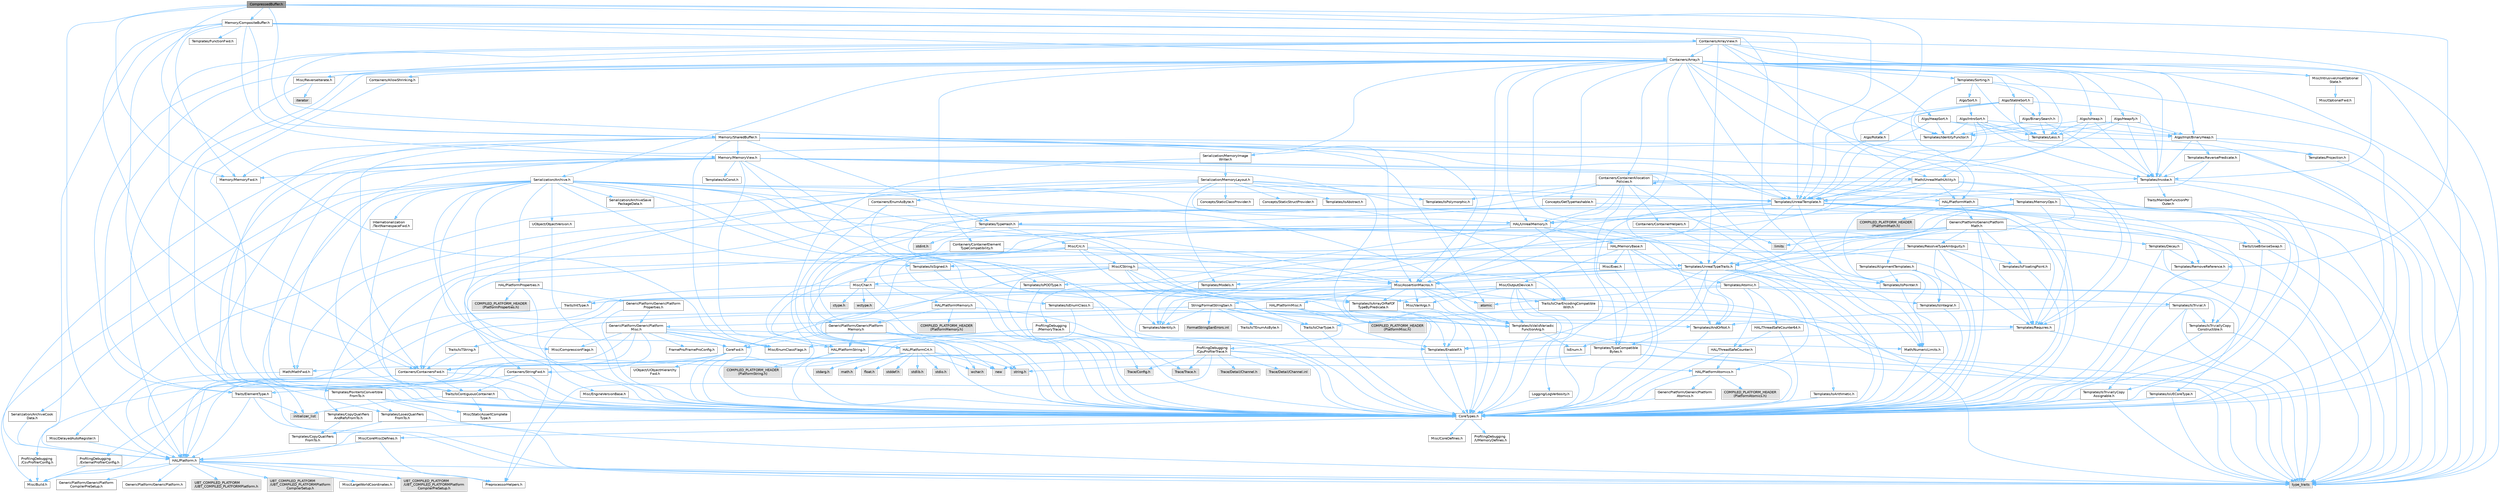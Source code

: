 digraph "CompressedBuffer.h"
{
 // INTERACTIVE_SVG=YES
 // LATEX_PDF_SIZE
  bgcolor="transparent";
  edge [fontname=Helvetica,fontsize=10,labelfontname=Helvetica,labelfontsize=10];
  node [fontname=Helvetica,fontsize=10,shape=box,height=0.2,width=0.4];
  Node1 [id="Node000001",label="CompressedBuffer.h",height=0.2,width=0.4,color="gray40", fillcolor="grey60", style="filled", fontcolor="black",tooltip=" "];
  Node1 -> Node2 [id="edge1_Node000001_Node000002",color="steelblue1",style="solid",tooltip=" "];
  Node2 [id="Node000002",label="HAL/Platform.h",height=0.2,width=0.4,color="grey40", fillcolor="white", style="filled",URL="$d9/dd0/Platform_8h.html",tooltip=" "];
  Node2 -> Node3 [id="edge2_Node000002_Node000003",color="steelblue1",style="solid",tooltip=" "];
  Node3 [id="Node000003",label="Misc/Build.h",height=0.2,width=0.4,color="grey40", fillcolor="white", style="filled",URL="$d3/dbb/Build_8h.html",tooltip=" "];
  Node2 -> Node4 [id="edge3_Node000002_Node000004",color="steelblue1",style="solid",tooltip=" "];
  Node4 [id="Node000004",label="Misc/LargeWorldCoordinates.h",height=0.2,width=0.4,color="grey40", fillcolor="white", style="filled",URL="$d2/dcb/LargeWorldCoordinates_8h.html",tooltip=" "];
  Node2 -> Node5 [id="edge4_Node000002_Node000005",color="steelblue1",style="solid",tooltip=" "];
  Node5 [id="Node000005",label="type_traits",height=0.2,width=0.4,color="grey60", fillcolor="#E0E0E0", style="filled",tooltip=" "];
  Node2 -> Node6 [id="edge5_Node000002_Node000006",color="steelblue1",style="solid",tooltip=" "];
  Node6 [id="Node000006",label="PreprocessorHelpers.h",height=0.2,width=0.4,color="grey40", fillcolor="white", style="filled",URL="$db/ddb/PreprocessorHelpers_8h.html",tooltip=" "];
  Node2 -> Node7 [id="edge6_Node000002_Node000007",color="steelblue1",style="solid",tooltip=" "];
  Node7 [id="Node000007",label="UBT_COMPILED_PLATFORM\l/UBT_COMPILED_PLATFORMPlatform\lCompilerPreSetup.h",height=0.2,width=0.4,color="grey60", fillcolor="#E0E0E0", style="filled",tooltip=" "];
  Node2 -> Node8 [id="edge7_Node000002_Node000008",color="steelblue1",style="solid",tooltip=" "];
  Node8 [id="Node000008",label="GenericPlatform/GenericPlatform\lCompilerPreSetup.h",height=0.2,width=0.4,color="grey40", fillcolor="white", style="filled",URL="$d9/dc8/GenericPlatformCompilerPreSetup_8h.html",tooltip=" "];
  Node2 -> Node9 [id="edge8_Node000002_Node000009",color="steelblue1",style="solid",tooltip=" "];
  Node9 [id="Node000009",label="GenericPlatform/GenericPlatform.h",height=0.2,width=0.4,color="grey40", fillcolor="white", style="filled",URL="$d6/d84/GenericPlatform_8h.html",tooltip=" "];
  Node2 -> Node10 [id="edge9_Node000002_Node000010",color="steelblue1",style="solid",tooltip=" "];
  Node10 [id="Node000010",label="UBT_COMPILED_PLATFORM\l/UBT_COMPILED_PLATFORMPlatform.h",height=0.2,width=0.4,color="grey60", fillcolor="#E0E0E0", style="filled",tooltip=" "];
  Node2 -> Node11 [id="edge10_Node000002_Node000011",color="steelblue1",style="solid",tooltip=" "];
  Node11 [id="Node000011",label="UBT_COMPILED_PLATFORM\l/UBT_COMPILED_PLATFORMPlatform\lCompilerSetup.h",height=0.2,width=0.4,color="grey60", fillcolor="#E0E0E0", style="filled",tooltip=" "];
  Node1 -> Node12 [id="edge11_Node000001_Node000012",color="steelblue1",style="solid",tooltip=" "];
  Node12 [id="Node000012",label="Math/NumericLimits.h",height=0.2,width=0.4,color="grey40", fillcolor="white", style="filled",URL="$df/d1b/NumericLimits_8h.html",tooltip=" "];
  Node12 -> Node13 [id="edge12_Node000012_Node000013",color="steelblue1",style="solid",tooltip=" "];
  Node13 [id="Node000013",label="CoreTypes.h",height=0.2,width=0.4,color="grey40", fillcolor="white", style="filled",URL="$dc/dec/CoreTypes_8h.html",tooltip=" "];
  Node13 -> Node2 [id="edge13_Node000013_Node000002",color="steelblue1",style="solid",tooltip=" "];
  Node13 -> Node14 [id="edge14_Node000013_Node000014",color="steelblue1",style="solid",tooltip=" "];
  Node14 [id="Node000014",label="ProfilingDebugging\l/UMemoryDefines.h",height=0.2,width=0.4,color="grey40", fillcolor="white", style="filled",URL="$d2/da2/UMemoryDefines_8h.html",tooltip=" "];
  Node13 -> Node15 [id="edge15_Node000013_Node000015",color="steelblue1",style="solid",tooltip=" "];
  Node15 [id="Node000015",label="Misc/CoreMiscDefines.h",height=0.2,width=0.4,color="grey40", fillcolor="white", style="filled",URL="$da/d38/CoreMiscDefines_8h.html",tooltip=" "];
  Node15 -> Node2 [id="edge16_Node000015_Node000002",color="steelblue1",style="solid",tooltip=" "];
  Node15 -> Node6 [id="edge17_Node000015_Node000006",color="steelblue1",style="solid",tooltip=" "];
  Node13 -> Node16 [id="edge18_Node000013_Node000016",color="steelblue1",style="solid",tooltip=" "];
  Node16 [id="Node000016",label="Misc/CoreDefines.h",height=0.2,width=0.4,color="grey40", fillcolor="white", style="filled",URL="$d3/dd2/CoreDefines_8h.html",tooltip=" "];
  Node1 -> Node17 [id="edge19_Node000001_Node000017",color="steelblue1",style="solid",tooltip=" "];
  Node17 [id="Node000017",label="Memory/CompositeBuffer.h",height=0.2,width=0.4,color="grey40", fillcolor="white", style="filled",URL="$da/d4b/CompositeBuffer_8h.html",tooltip=" "];
  Node17 -> Node18 [id="edge20_Node000017_Node000018",color="steelblue1",style="solid",tooltip=" "];
  Node18 [id="Node000018",label="Containers/Array.h",height=0.2,width=0.4,color="grey40", fillcolor="white", style="filled",URL="$df/dd0/Array_8h.html",tooltip=" "];
  Node18 -> Node13 [id="edge21_Node000018_Node000013",color="steelblue1",style="solid",tooltip=" "];
  Node18 -> Node19 [id="edge22_Node000018_Node000019",color="steelblue1",style="solid",tooltip=" "];
  Node19 [id="Node000019",label="Misc/AssertionMacros.h",height=0.2,width=0.4,color="grey40", fillcolor="white", style="filled",URL="$d0/dfa/AssertionMacros_8h.html",tooltip=" "];
  Node19 -> Node13 [id="edge23_Node000019_Node000013",color="steelblue1",style="solid",tooltip=" "];
  Node19 -> Node2 [id="edge24_Node000019_Node000002",color="steelblue1",style="solid",tooltip=" "];
  Node19 -> Node20 [id="edge25_Node000019_Node000020",color="steelblue1",style="solid",tooltip=" "];
  Node20 [id="Node000020",label="HAL/PlatformMisc.h",height=0.2,width=0.4,color="grey40", fillcolor="white", style="filled",URL="$d0/df5/PlatformMisc_8h.html",tooltip=" "];
  Node20 -> Node13 [id="edge26_Node000020_Node000013",color="steelblue1",style="solid",tooltip=" "];
  Node20 -> Node21 [id="edge27_Node000020_Node000021",color="steelblue1",style="solid",tooltip=" "];
  Node21 [id="Node000021",label="GenericPlatform/GenericPlatform\lMisc.h",height=0.2,width=0.4,color="grey40", fillcolor="white", style="filled",URL="$db/d9a/GenericPlatformMisc_8h.html",tooltip=" "];
  Node21 -> Node22 [id="edge28_Node000021_Node000022",color="steelblue1",style="solid",tooltip=" "];
  Node22 [id="Node000022",label="Containers/StringFwd.h",height=0.2,width=0.4,color="grey40", fillcolor="white", style="filled",URL="$df/d37/StringFwd_8h.html",tooltip=" "];
  Node22 -> Node13 [id="edge29_Node000022_Node000013",color="steelblue1",style="solid",tooltip=" "];
  Node22 -> Node23 [id="edge30_Node000022_Node000023",color="steelblue1",style="solid",tooltip=" "];
  Node23 [id="Node000023",label="Traits/ElementType.h",height=0.2,width=0.4,color="grey40", fillcolor="white", style="filled",URL="$d5/d4f/ElementType_8h.html",tooltip=" "];
  Node23 -> Node2 [id="edge31_Node000023_Node000002",color="steelblue1",style="solid",tooltip=" "];
  Node23 -> Node24 [id="edge32_Node000023_Node000024",color="steelblue1",style="solid",tooltip=" "];
  Node24 [id="Node000024",label="initializer_list",height=0.2,width=0.4,color="grey60", fillcolor="#E0E0E0", style="filled",tooltip=" "];
  Node23 -> Node5 [id="edge33_Node000023_Node000005",color="steelblue1",style="solid",tooltip=" "];
  Node22 -> Node25 [id="edge34_Node000022_Node000025",color="steelblue1",style="solid",tooltip=" "];
  Node25 [id="Node000025",label="Traits/IsContiguousContainer.h",height=0.2,width=0.4,color="grey40", fillcolor="white", style="filled",URL="$d5/d3c/IsContiguousContainer_8h.html",tooltip=" "];
  Node25 -> Node13 [id="edge35_Node000025_Node000013",color="steelblue1",style="solid",tooltip=" "];
  Node25 -> Node26 [id="edge36_Node000025_Node000026",color="steelblue1",style="solid",tooltip=" "];
  Node26 [id="Node000026",label="Misc/StaticAssertComplete\lType.h",height=0.2,width=0.4,color="grey40", fillcolor="white", style="filled",URL="$d5/d4e/StaticAssertCompleteType_8h.html",tooltip=" "];
  Node25 -> Node24 [id="edge37_Node000025_Node000024",color="steelblue1",style="solid",tooltip=" "];
  Node21 -> Node27 [id="edge38_Node000021_Node000027",color="steelblue1",style="solid",tooltip=" "];
  Node27 [id="Node000027",label="CoreFwd.h",height=0.2,width=0.4,color="grey40", fillcolor="white", style="filled",URL="$d1/d1e/CoreFwd_8h.html",tooltip=" "];
  Node27 -> Node13 [id="edge39_Node000027_Node000013",color="steelblue1",style="solid",tooltip=" "];
  Node27 -> Node28 [id="edge40_Node000027_Node000028",color="steelblue1",style="solid",tooltip=" "];
  Node28 [id="Node000028",label="Containers/ContainersFwd.h",height=0.2,width=0.4,color="grey40", fillcolor="white", style="filled",URL="$d4/d0a/ContainersFwd_8h.html",tooltip=" "];
  Node28 -> Node2 [id="edge41_Node000028_Node000002",color="steelblue1",style="solid",tooltip=" "];
  Node28 -> Node13 [id="edge42_Node000028_Node000013",color="steelblue1",style="solid",tooltip=" "];
  Node28 -> Node25 [id="edge43_Node000028_Node000025",color="steelblue1",style="solid",tooltip=" "];
  Node27 -> Node29 [id="edge44_Node000027_Node000029",color="steelblue1",style="solid",tooltip=" "];
  Node29 [id="Node000029",label="Math/MathFwd.h",height=0.2,width=0.4,color="grey40", fillcolor="white", style="filled",URL="$d2/d10/MathFwd_8h.html",tooltip=" "];
  Node29 -> Node2 [id="edge45_Node000029_Node000002",color="steelblue1",style="solid",tooltip=" "];
  Node27 -> Node30 [id="edge46_Node000027_Node000030",color="steelblue1",style="solid",tooltip=" "];
  Node30 [id="Node000030",label="UObject/UObjectHierarchy\lFwd.h",height=0.2,width=0.4,color="grey40", fillcolor="white", style="filled",URL="$d3/d13/UObjectHierarchyFwd_8h.html",tooltip=" "];
  Node21 -> Node13 [id="edge47_Node000021_Node000013",color="steelblue1",style="solid",tooltip=" "];
  Node21 -> Node31 [id="edge48_Node000021_Node000031",color="steelblue1",style="solid",tooltip=" "];
  Node31 [id="Node000031",label="FramePro/FrameProConfig.h",height=0.2,width=0.4,color="grey40", fillcolor="white", style="filled",URL="$d7/d90/FrameProConfig_8h.html",tooltip=" "];
  Node21 -> Node32 [id="edge49_Node000021_Node000032",color="steelblue1",style="solid",tooltip=" "];
  Node32 [id="Node000032",label="HAL/PlatformCrt.h",height=0.2,width=0.4,color="grey40", fillcolor="white", style="filled",URL="$d8/d75/PlatformCrt_8h.html",tooltip=" "];
  Node32 -> Node33 [id="edge50_Node000032_Node000033",color="steelblue1",style="solid",tooltip=" "];
  Node33 [id="Node000033",label="new",height=0.2,width=0.4,color="grey60", fillcolor="#E0E0E0", style="filled",tooltip=" "];
  Node32 -> Node34 [id="edge51_Node000032_Node000034",color="steelblue1",style="solid",tooltip=" "];
  Node34 [id="Node000034",label="wchar.h",height=0.2,width=0.4,color="grey60", fillcolor="#E0E0E0", style="filled",tooltip=" "];
  Node32 -> Node35 [id="edge52_Node000032_Node000035",color="steelblue1",style="solid",tooltip=" "];
  Node35 [id="Node000035",label="stddef.h",height=0.2,width=0.4,color="grey60", fillcolor="#E0E0E0", style="filled",tooltip=" "];
  Node32 -> Node36 [id="edge53_Node000032_Node000036",color="steelblue1",style="solid",tooltip=" "];
  Node36 [id="Node000036",label="stdlib.h",height=0.2,width=0.4,color="grey60", fillcolor="#E0E0E0", style="filled",tooltip=" "];
  Node32 -> Node37 [id="edge54_Node000032_Node000037",color="steelblue1",style="solid",tooltip=" "];
  Node37 [id="Node000037",label="stdio.h",height=0.2,width=0.4,color="grey60", fillcolor="#E0E0E0", style="filled",tooltip=" "];
  Node32 -> Node38 [id="edge55_Node000032_Node000038",color="steelblue1",style="solid",tooltip=" "];
  Node38 [id="Node000038",label="stdarg.h",height=0.2,width=0.4,color="grey60", fillcolor="#E0E0E0", style="filled",tooltip=" "];
  Node32 -> Node39 [id="edge56_Node000032_Node000039",color="steelblue1",style="solid",tooltip=" "];
  Node39 [id="Node000039",label="math.h",height=0.2,width=0.4,color="grey60", fillcolor="#E0E0E0", style="filled",tooltip=" "];
  Node32 -> Node40 [id="edge57_Node000032_Node000040",color="steelblue1",style="solid",tooltip=" "];
  Node40 [id="Node000040",label="float.h",height=0.2,width=0.4,color="grey60", fillcolor="#E0E0E0", style="filled",tooltip=" "];
  Node32 -> Node41 [id="edge58_Node000032_Node000041",color="steelblue1",style="solid",tooltip=" "];
  Node41 [id="Node000041",label="string.h",height=0.2,width=0.4,color="grey60", fillcolor="#E0E0E0", style="filled",tooltip=" "];
  Node21 -> Node12 [id="edge59_Node000021_Node000012",color="steelblue1",style="solid",tooltip=" "];
  Node21 -> Node42 [id="edge60_Node000021_Node000042",color="steelblue1",style="solid",tooltip=" "];
  Node42 [id="Node000042",label="Misc/CompressionFlags.h",height=0.2,width=0.4,color="grey40", fillcolor="white", style="filled",URL="$d9/d76/CompressionFlags_8h.html",tooltip=" "];
  Node21 -> Node43 [id="edge61_Node000021_Node000043",color="steelblue1",style="solid",tooltip=" "];
  Node43 [id="Node000043",label="Misc/EnumClassFlags.h",height=0.2,width=0.4,color="grey40", fillcolor="white", style="filled",URL="$d8/de7/EnumClassFlags_8h.html",tooltip=" "];
  Node21 -> Node44 [id="edge62_Node000021_Node000044",color="steelblue1",style="solid",tooltip=" "];
  Node44 [id="Node000044",label="ProfilingDebugging\l/CsvProfilerConfig.h",height=0.2,width=0.4,color="grey40", fillcolor="white", style="filled",URL="$d3/d88/CsvProfilerConfig_8h.html",tooltip=" "];
  Node44 -> Node3 [id="edge63_Node000044_Node000003",color="steelblue1",style="solid",tooltip=" "];
  Node21 -> Node45 [id="edge64_Node000021_Node000045",color="steelblue1",style="solid",tooltip=" "];
  Node45 [id="Node000045",label="ProfilingDebugging\l/ExternalProfilerConfig.h",height=0.2,width=0.4,color="grey40", fillcolor="white", style="filled",URL="$d3/dbb/ExternalProfilerConfig_8h.html",tooltip=" "];
  Node45 -> Node3 [id="edge65_Node000045_Node000003",color="steelblue1",style="solid",tooltip=" "];
  Node20 -> Node46 [id="edge66_Node000020_Node000046",color="steelblue1",style="solid",tooltip=" "];
  Node46 [id="Node000046",label="COMPILED_PLATFORM_HEADER\l(PlatformMisc.h)",height=0.2,width=0.4,color="grey60", fillcolor="#E0E0E0", style="filled",tooltip=" "];
  Node20 -> Node47 [id="edge67_Node000020_Node000047",color="steelblue1",style="solid",tooltip=" "];
  Node47 [id="Node000047",label="ProfilingDebugging\l/CpuProfilerTrace.h",height=0.2,width=0.4,color="grey40", fillcolor="white", style="filled",URL="$da/dcb/CpuProfilerTrace_8h.html",tooltip=" "];
  Node47 -> Node13 [id="edge68_Node000047_Node000013",color="steelblue1",style="solid",tooltip=" "];
  Node47 -> Node28 [id="edge69_Node000047_Node000028",color="steelblue1",style="solid",tooltip=" "];
  Node47 -> Node48 [id="edge70_Node000047_Node000048",color="steelblue1",style="solid",tooltip=" "];
  Node48 [id="Node000048",label="HAL/PlatformAtomics.h",height=0.2,width=0.4,color="grey40", fillcolor="white", style="filled",URL="$d3/d36/PlatformAtomics_8h.html",tooltip=" "];
  Node48 -> Node13 [id="edge71_Node000048_Node000013",color="steelblue1",style="solid",tooltip=" "];
  Node48 -> Node49 [id="edge72_Node000048_Node000049",color="steelblue1",style="solid",tooltip=" "];
  Node49 [id="Node000049",label="GenericPlatform/GenericPlatform\lAtomics.h",height=0.2,width=0.4,color="grey40", fillcolor="white", style="filled",URL="$da/d72/GenericPlatformAtomics_8h.html",tooltip=" "];
  Node49 -> Node13 [id="edge73_Node000049_Node000013",color="steelblue1",style="solid",tooltip=" "];
  Node48 -> Node50 [id="edge74_Node000048_Node000050",color="steelblue1",style="solid",tooltip=" "];
  Node50 [id="Node000050",label="COMPILED_PLATFORM_HEADER\l(PlatformAtomics.h)",height=0.2,width=0.4,color="grey60", fillcolor="#E0E0E0", style="filled",tooltip=" "];
  Node47 -> Node6 [id="edge75_Node000047_Node000006",color="steelblue1",style="solid",tooltip=" "];
  Node47 -> Node3 [id="edge76_Node000047_Node000003",color="steelblue1",style="solid",tooltip=" "];
  Node47 -> Node51 [id="edge77_Node000047_Node000051",color="steelblue1",style="solid",tooltip=" "];
  Node51 [id="Node000051",label="Trace/Config.h",height=0.2,width=0.4,color="grey60", fillcolor="#E0E0E0", style="filled",tooltip=" "];
  Node47 -> Node52 [id="edge78_Node000047_Node000052",color="steelblue1",style="solid",tooltip=" "];
  Node52 [id="Node000052",label="Trace/Detail/Channel.h",height=0.2,width=0.4,color="grey60", fillcolor="#E0E0E0", style="filled",tooltip=" "];
  Node47 -> Node53 [id="edge79_Node000047_Node000053",color="steelblue1",style="solid",tooltip=" "];
  Node53 [id="Node000053",label="Trace/Detail/Channel.inl",height=0.2,width=0.4,color="grey60", fillcolor="#E0E0E0", style="filled",tooltip=" "];
  Node47 -> Node54 [id="edge80_Node000047_Node000054",color="steelblue1",style="solid",tooltip=" "];
  Node54 [id="Node000054",label="Trace/Trace.h",height=0.2,width=0.4,color="grey60", fillcolor="#E0E0E0", style="filled",tooltip=" "];
  Node19 -> Node6 [id="edge81_Node000019_Node000006",color="steelblue1",style="solid",tooltip=" "];
  Node19 -> Node55 [id="edge82_Node000019_Node000055",color="steelblue1",style="solid",tooltip=" "];
  Node55 [id="Node000055",label="Templates/EnableIf.h",height=0.2,width=0.4,color="grey40", fillcolor="white", style="filled",URL="$d7/d60/EnableIf_8h.html",tooltip=" "];
  Node55 -> Node13 [id="edge83_Node000055_Node000013",color="steelblue1",style="solid",tooltip=" "];
  Node19 -> Node56 [id="edge84_Node000019_Node000056",color="steelblue1",style="solid",tooltip=" "];
  Node56 [id="Node000056",label="Templates/IsArrayOrRefOf\lTypeByPredicate.h",height=0.2,width=0.4,color="grey40", fillcolor="white", style="filled",URL="$d6/da1/IsArrayOrRefOfTypeByPredicate_8h.html",tooltip=" "];
  Node56 -> Node13 [id="edge85_Node000056_Node000013",color="steelblue1",style="solid",tooltip=" "];
  Node19 -> Node57 [id="edge86_Node000019_Node000057",color="steelblue1",style="solid",tooltip=" "];
  Node57 [id="Node000057",label="Templates/IsValidVariadic\lFunctionArg.h",height=0.2,width=0.4,color="grey40", fillcolor="white", style="filled",URL="$d0/dc8/IsValidVariadicFunctionArg_8h.html",tooltip=" "];
  Node57 -> Node13 [id="edge87_Node000057_Node000013",color="steelblue1",style="solid",tooltip=" "];
  Node57 -> Node58 [id="edge88_Node000057_Node000058",color="steelblue1",style="solid",tooltip=" "];
  Node58 [id="Node000058",label="IsEnum.h",height=0.2,width=0.4,color="grey40", fillcolor="white", style="filled",URL="$d4/de5/IsEnum_8h.html",tooltip=" "];
  Node57 -> Node5 [id="edge89_Node000057_Node000005",color="steelblue1",style="solid",tooltip=" "];
  Node19 -> Node59 [id="edge90_Node000019_Node000059",color="steelblue1",style="solid",tooltip=" "];
  Node59 [id="Node000059",label="Traits/IsCharEncodingCompatible\lWith.h",height=0.2,width=0.4,color="grey40", fillcolor="white", style="filled",URL="$df/dd1/IsCharEncodingCompatibleWith_8h.html",tooltip=" "];
  Node59 -> Node5 [id="edge91_Node000059_Node000005",color="steelblue1",style="solid",tooltip=" "];
  Node59 -> Node60 [id="edge92_Node000059_Node000060",color="steelblue1",style="solid",tooltip=" "];
  Node60 [id="Node000060",label="Traits/IsCharType.h",height=0.2,width=0.4,color="grey40", fillcolor="white", style="filled",URL="$db/d51/IsCharType_8h.html",tooltip=" "];
  Node60 -> Node13 [id="edge93_Node000060_Node000013",color="steelblue1",style="solid",tooltip=" "];
  Node19 -> Node61 [id="edge94_Node000019_Node000061",color="steelblue1",style="solid",tooltip=" "];
  Node61 [id="Node000061",label="Misc/VarArgs.h",height=0.2,width=0.4,color="grey40", fillcolor="white", style="filled",URL="$d5/d6f/VarArgs_8h.html",tooltip=" "];
  Node61 -> Node13 [id="edge95_Node000061_Node000013",color="steelblue1",style="solid",tooltip=" "];
  Node19 -> Node62 [id="edge96_Node000019_Node000062",color="steelblue1",style="solid",tooltip=" "];
  Node62 [id="Node000062",label="String/FormatStringSan.h",height=0.2,width=0.4,color="grey40", fillcolor="white", style="filled",URL="$d3/d8b/FormatStringSan_8h.html",tooltip=" "];
  Node62 -> Node5 [id="edge97_Node000062_Node000005",color="steelblue1",style="solid",tooltip=" "];
  Node62 -> Node13 [id="edge98_Node000062_Node000013",color="steelblue1",style="solid",tooltip=" "];
  Node62 -> Node63 [id="edge99_Node000062_Node000063",color="steelblue1",style="solid",tooltip=" "];
  Node63 [id="Node000063",label="Templates/Requires.h",height=0.2,width=0.4,color="grey40", fillcolor="white", style="filled",URL="$dc/d96/Requires_8h.html",tooltip=" "];
  Node63 -> Node55 [id="edge100_Node000063_Node000055",color="steelblue1",style="solid",tooltip=" "];
  Node63 -> Node5 [id="edge101_Node000063_Node000005",color="steelblue1",style="solid",tooltip=" "];
  Node62 -> Node64 [id="edge102_Node000062_Node000064",color="steelblue1",style="solid",tooltip=" "];
  Node64 [id="Node000064",label="Templates/Identity.h",height=0.2,width=0.4,color="grey40", fillcolor="white", style="filled",URL="$d0/dd5/Identity_8h.html",tooltip=" "];
  Node62 -> Node57 [id="edge103_Node000062_Node000057",color="steelblue1",style="solid",tooltip=" "];
  Node62 -> Node60 [id="edge104_Node000062_Node000060",color="steelblue1",style="solid",tooltip=" "];
  Node62 -> Node65 [id="edge105_Node000062_Node000065",color="steelblue1",style="solid",tooltip=" "];
  Node65 [id="Node000065",label="Traits/IsTEnumAsByte.h",height=0.2,width=0.4,color="grey40", fillcolor="white", style="filled",URL="$d1/de6/IsTEnumAsByte_8h.html",tooltip=" "];
  Node62 -> Node66 [id="edge106_Node000062_Node000066",color="steelblue1",style="solid",tooltip=" "];
  Node66 [id="Node000066",label="Traits/IsTString.h",height=0.2,width=0.4,color="grey40", fillcolor="white", style="filled",URL="$d0/df8/IsTString_8h.html",tooltip=" "];
  Node66 -> Node28 [id="edge107_Node000066_Node000028",color="steelblue1",style="solid",tooltip=" "];
  Node62 -> Node28 [id="edge108_Node000062_Node000028",color="steelblue1",style="solid",tooltip=" "];
  Node62 -> Node67 [id="edge109_Node000062_Node000067",color="steelblue1",style="solid",tooltip=" "];
  Node67 [id="Node000067",label="FormatStringSanErrors.inl",height=0.2,width=0.4,color="grey60", fillcolor="#E0E0E0", style="filled",tooltip=" "];
  Node19 -> Node68 [id="edge110_Node000019_Node000068",color="steelblue1",style="solid",tooltip=" "];
  Node68 [id="Node000068",label="atomic",height=0.2,width=0.4,color="grey60", fillcolor="#E0E0E0", style="filled",tooltip=" "];
  Node18 -> Node69 [id="edge111_Node000018_Node000069",color="steelblue1",style="solid",tooltip=" "];
  Node69 [id="Node000069",label="Misc/IntrusiveUnsetOptional\lState.h",height=0.2,width=0.4,color="grey40", fillcolor="white", style="filled",URL="$d2/d0a/IntrusiveUnsetOptionalState_8h.html",tooltip=" "];
  Node69 -> Node70 [id="edge112_Node000069_Node000070",color="steelblue1",style="solid",tooltip=" "];
  Node70 [id="Node000070",label="Misc/OptionalFwd.h",height=0.2,width=0.4,color="grey40", fillcolor="white", style="filled",URL="$dc/d50/OptionalFwd_8h.html",tooltip=" "];
  Node18 -> Node71 [id="edge113_Node000018_Node000071",color="steelblue1",style="solid",tooltip=" "];
  Node71 [id="Node000071",label="Misc/ReverseIterate.h",height=0.2,width=0.4,color="grey40", fillcolor="white", style="filled",URL="$db/de3/ReverseIterate_8h.html",tooltip=" "];
  Node71 -> Node2 [id="edge114_Node000071_Node000002",color="steelblue1",style="solid",tooltip=" "];
  Node71 -> Node72 [id="edge115_Node000071_Node000072",color="steelblue1",style="solid",tooltip=" "];
  Node72 [id="Node000072",label="iterator",height=0.2,width=0.4,color="grey60", fillcolor="#E0E0E0", style="filled",tooltip=" "];
  Node18 -> Node73 [id="edge116_Node000018_Node000073",color="steelblue1",style="solid",tooltip=" "];
  Node73 [id="Node000073",label="HAL/UnrealMemory.h",height=0.2,width=0.4,color="grey40", fillcolor="white", style="filled",URL="$d9/d96/UnrealMemory_8h.html",tooltip=" "];
  Node73 -> Node13 [id="edge117_Node000073_Node000013",color="steelblue1",style="solid",tooltip=" "];
  Node73 -> Node74 [id="edge118_Node000073_Node000074",color="steelblue1",style="solid",tooltip=" "];
  Node74 [id="Node000074",label="GenericPlatform/GenericPlatform\lMemory.h",height=0.2,width=0.4,color="grey40", fillcolor="white", style="filled",URL="$dd/d22/GenericPlatformMemory_8h.html",tooltip=" "];
  Node74 -> Node27 [id="edge119_Node000074_Node000027",color="steelblue1",style="solid",tooltip=" "];
  Node74 -> Node13 [id="edge120_Node000074_Node000013",color="steelblue1",style="solid",tooltip=" "];
  Node74 -> Node75 [id="edge121_Node000074_Node000075",color="steelblue1",style="solid",tooltip=" "];
  Node75 [id="Node000075",label="HAL/PlatformString.h",height=0.2,width=0.4,color="grey40", fillcolor="white", style="filled",URL="$db/db5/PlatformString_8h.html",tooltip=" "];
  Node75 -> Node13 [id="edge122_Node000075_Node000013",color="steelblue1",style="solid",tooltip=" "];
  Node75 -> Node76 [id="edge123_Node000075_Node000076",color="steelblue1",style="solid",tooltip=" "];
  Node76 [id="Node000076",label="COMPILED_PLATFORM_HEADER\l(PlatformString.h)",height=0.2,width=0.4,color="grey60", fillcolor="#E0E0E0", style="filled",tooltip=" "];
  Node74 -> Node41 [id="edge124_Node000074_Node000041",color="steelblue1",style="solid",tooltip=" "];
  Node74 -> Node34 [id="edge125_Node000074_Node000034",color="steelblue1",style="solid",tooltip=" "];
  Node73 -> Node77 [id="edge126_Node000073_Node000077",color="steelblue1",style="solid",tooltip=" "];
  Node77 [id="Node000077",label="HAL/MemoryBase.h",height=0.2,width=0.4,color="grey40", fillcolor="white", style="filled",URL="$d6/d9f/MemoryBase_8h.html",tooltip=" "];
  Node77 -> Node13 [id="edge127_Node000077_Node000013",color="steelblue1",style="solid",tooltip=" "];
  Node77 -> Node48 [id="edge128_Node000077_Node000048",color="steelblue1",style="solid",tooltip=" "];
  Node77 -> Node32 [id="edge129_Node000077_Node000032",color="steelblue1",style="solid",tooltip=" "];
  Node77 -> Node78 [id="edge130_Node000077_Node000078",color="steelblue1",style="solid",tooltip=" "];
  Node78 [id="Node000078",label="Misc/Exec.h",height=0.2,width=0.4,color="grey40", fillcolor="white", style="filled",URL="$de/ddb/Exec_8h.html",tooltip=" "];
  Node78 -> Node13 [id="edge131_Node000078_Node000013",color="steelblue1",style="solid",tooltip=" "];
  Node78 -> Node19 [id="edge132_Node000078_Node000019",color="steelblue1",style="solid",tooltip=" "];
  Node77 -> Node79 [id="edge133_Node000077_Node000079",color="steelblue1",style="solid",tooltip=" "];
  Node79 [id="Node000079",label="Misc/OutputDevice.h",height=0.2,width=0.4,color="grey40", fillcolor="white", style="filled",URL="$d7/d32/OutputDevice_8h.html",tooltip=" "];
  Node79 -> Node27 [id="edge134_Node000079_Node000027",color="steelblue1",style="solid",tooltip=" "];
  Node79 -> Node13 [id="edge135_Node000079_Node000013",color="steelblue1",style="solid",tooltip=" "];
  Node79 -> Node80 [id="edge136_Node000079_Node000080",color="steelblue1",style="solid",tooltip=" "];
  Node80 [id="Node000080",label="Logging/LogVerbosity.h",height=0.2,width=0.4,color="grey40", fillcolor="white", style="filled",URL="$d2/d8f/LogVerbosity_8h.html",tooltip=" "];
  Node80 -> Node13 [id="edge137_Node000080_Node000013",color="steelblue1",style="solid",tooltip=" "];
  Node79 -> Node61 [id="edge138_Node000079_Node000061",color="steelblue1",style="solid",tooltip=" "];
  Node79 -> Node56 [id="edge139_Node000079_Node000056",color="steelblue1",style="solid",tooltip=" "];
  Node79 -> Node57 [id="edge140_Node000079_Node000057",color="steelblue1",style="solid",tooltip=" "];
  Node79 -> Node59 [id="edge141_Node000079_Node000059",color="steelblue1",style="solid",tooltip=" "];
  Node77 -> Node81 [id="edge142_Node000077_Node000081",color="steelblue1",style="solid",tooltip=" "];
  Node81 [id="Node000081",label="Templates/Atomic.h",height=0.2,width=0.4,color="grey40", fillcolor="white", style="filled",URL="$d3/d91/Atomic_8h.html",tooltip=" "];
  Node81 -> Node82 [id="edge143_Node000081_Node000082",color="steelblue1",style="solid",tooltip=" "];
  Node82 [id="Node000082",label="HAL/ThreadSafeCounter.h",height=0.2,width=0.4,color="grey40", fillcolor="white", style="filled",URL="$dc/dc9/ThreadSafeCounter_8h.html",tooltip=" "];
  Node82 -> Node13 [id="edge144_Node000082_Node000013",color="steelblue1",style="solid",tooltip=" "];
  Node82 -> Node48 [id="edge145_Node000082_Node000048",color="steelblue1",style="solid",tooltip=" "];
  Node81 -> Node83 [id="edge146_Node000081_Node000083",color="steelblue1",style="solid",tooltip=" "];
  Node83 [id="Node000083",label="HAL/ThreadSafeCounter64.h",height=0.2,width=0.4,color="grey40", fillcolor="white", style="filled",URL="$d0/d12/ThreadSafeCounter64_8h.html",tooltip=" "];
  Node83 -> Node13 [id="edge147_Node000083_Node000013",color="steelblue1",style="solid",tooltip=" "];
  Node83 -> Node82 [id="edge148_Node000083_Node000082",color="steelblue1",style="solid",tooltip=" "];
  Node81 -> Node84 [id="edge149_Node000081_Node000084",color="steelblue1",style="solid",tooltip=" "];
  Node84 [id="Node000084",label="Templates/IsIntegral.h",height=0.2,width=0.4,color="grey40", fillcolor="white", style="filled",URL="$da/d64/IsIntegral_8h.html",tooltip=" "];
  Node84 -> Node13 [id="edge150_Node000084_Node000013",color="steelblue1",style="solid",tooltip=" "];
  Node81 -> Node85 [id="edge151_Node000081_Node000085",color="steelblue1",style="solid",tooltip=" "];
  Node85 [id="Node000085",label="Templates/IsTrivial.h",height=0.2,width=0.4,color="grey40", fillcolor="white", style="filled",URL="$da/d4c/IsTrivial_8h.html",tooltip=" "];
  Node85 -> Node86 [id="edge152_Node000085_Node000086",color="steelblue1",style="solid",tooltip=" "];
  Node86 [id="Node000086",label="Templates/AndOrNot.h",height=0.2,width=0.4,color="grey40", fillcolor="white", style="filled",URL="$db/d0a/AndOrNot_8h.html",tooltip=" "];
  Node86 -> Node13 [id="edge153_Node000086_Node000013",color="steelblue1",style="solid",tooltip=" "];
  Node85 -> Node87 [id="edge154_Node000085_Node000087",color="steelblue1",style="solid",tooltip=" "];
  Node87 [id="Node000087",label="Templates/IsTriviallyCopy\lConstructible.h",height=0.2,width=0.4,color="grey40", fillcolor="white", style="filled",URL="$d3/d78/IsTriviallyCopyConstructible_8h.html",tooltip=" "];
  Node87 -> Node13 [id="edge155_Node000087_Node000013",color="steelblue1",style="solid",tooltip=" "];
  Node87 -> Node5 [id="edge156_Node000087_Node000005",color="steelblue1",style="solid",tooltip=" "];
  Node85 -> Node88 [id="edge157_Node000085_Node000088",color="steelblue1",style="solid",tooltip=" "];
  Node88 [id="Node000088",label="Templates/IsTriviallyCopy\lAssignable.h",height=0.2,width=0.4,color="grey40", fillcolor="white", style="filled",URL="$d2/df2/IsTriviallyCopyAssignable_8h.html",tooltip=" "];
  Node88 -> Node13 [id="edge158_Node000088_Node000013",color="steelblue1",style="solid",tooltip=" "];
  Node88 -> Node5 [id="edge159_Node000088_Node000005",color="steelblue1",style="solid",tooltip=" "];
  Node85 -> Node5 [id="edge160_Node000085_Node000005",color="steelblue1",style="solid",tooltip=" "];
  Node81 -> Node89 [id="edge161_Node000081_Node000089",color="steelblue1",style="solid",tooltip=" "];
  Node89 [id="Node000089",label="Traits/IntType.h",height=0.2,width=0.4,color="grey40", fillcolor="white", style="filled",URL="$d7/deb/IntType_8h.html",tooltip=" "];
  Node89 -> Node2 [id="edge162_Node000089_Node000002",color="steelblue1",style="solid",tooltip=" "];
  Node81 -> Node68 [id="edge163_Node000081_Node000068",color="steelblue1",style="solid",tooltip=" "];
  Node73 -> Node90 [id="edge164_Node000073_Node000090",color="steelblue1",style="solid",tooltip=" "];
  Node90 [id="Node000090",label="HAL/PlatformMemory.h",height=0.2,width=0.4,color="grey40", fillcolor="white", style="filled",URL="$de/d68/PlatformMemory_8h.html",tooltip=" "];
  Node90 -> Node13 [id="edge165_Node000090_Node000013",color="steelblue1",style="solid",tooltip=" "];
  Node90 -> Node74 [id="edge166_Node000090_Node000074",color="steelblue1",style="solid",tooltip=" "];
  Node90 -> Node91 [id="edge167_Node000090_Node000091",color="steelblue1",style="solid",tooltip=" "];
  Node91 [id="Node000091",label="COMPILED_PLATFORM_HEADER\l(PlatformMemory.h)",height=0.2,width=0.4,color="grey60", fillcolor="#E0E0E0", style="filled",tooltip=" "];
  Node73 -> Node92 [id="edge168_Node000073_Node000092",color="steelblue1",style="solid",tooltip=" "];
  Node92 [id="Node000092",label="ProfilingDebugging\l/MemoryTrace.h",height=0.2,width=0.4,color="grey40", fillcolor="white", style="filled",URL="$da/dd7/MemoryTrace_8h.html",tooltip=" "];
  Node92 -> Node2 [id="edge169_Node000092_Node000002",color="steelblue1",style="solid",tooltip=" "];
  Node92 -> Node43 [id="edge170_Node000092_Node000043",color="steelblue1",style="solid",tooltip=" "];
  Node92 -> Node51 [id="edge171_Node000092_Node000051",color="steelblue1",style="solid",tooltip=" "];
  Node92 -> Node54 [id="edge172_Node000092_Node000054",color="steelblue1",style="solid",tooltip=" "];
  Node73 -> Node93 [id="edge173_Node000073_Node000093",color="steelblue1",style="solid",tooltip=" "];
  Node93 [id="Node000093",label="Templates/IsPointer.h",height=0.2,width=0.4,color="grey40", fillcolor="white", style="filled",URL="$d7/d05/IsPointer_8h.html",tooltip=" "];
  Node93 -> Node13 [id="edge174_Node000093_Node000013",color="steelblue1",style="solid",tooltip=" "];
  Node18 -> Node94 [id="edge175_Node000018_Node000094",color="steelblue1",style="solid",tooltip=" "];
  Node94 [id="Node000094",label="Templates/UnrealTypeTraits.h",height=0.2,width=0.4,color="grey40", fillcolor="white", style="filled",URL="$d2/d2d/UnrealTypeTraits_8h.html",tooltip=" "];
  Node94 -> Node13 [id="edge176_Node000094_Node000013",color="steelblue1",style="solid",tooltip=" "];
  Node94 -> Node93 [id="edge177_Node000094_Node000093",color="steelblue1",style="solid",tooltip=" "];
  Node94 -> Node19 [id="edge178_Node000094_Node000019",color="steelblue1",style="solid",tooltip=" "];
  Node94 -> Node86 [id="edge179_Node000094_Node000086",color="steelblue1",style="solid",tooltip=" "];
  Node94 -> Node55 [id="edge180_Node000094_Node000055",color="steelblue1",style="solid",tooltip=" "];
  Node94 -> Node95 [id="edge181_Node000094_Node000095",color="steelblue1",style="solid",tooltip=" "];
  Node95 [id="Node000095",label="Templates/IsArithmetic.h",height=0.2,width=0.4,color="grey40", fillcolor="white", style="filled",URL="$d2/d5d/IsArithmetic_8h.html",tooltip=" "];
  Node95 -> Node13 [id="edge182_Node000095_Node000013",color="steelblue1",style="solid",tooltip=" "];
  Node94 -> Node58 [id="edge183_Node000094_Node000058",color="steelblue1",style="solid",tooltip=" "];
  Node94 -> Node96 [id="edge184_Node000094_Node000096",color="steelblue1",style="solid",tooltip=" "];
  Node96 [id="Node000096",label="Templates/Models.h",height=0.2,width=0.4,color="grey40", fillcolor="white", style="filled",URL="$d3/d0c/Models_8h.html",tooltip=" "];
  Node96 -> Node64 [id="edge185_Node000096_Node000064",color="steelblue1",style="solid",tooltip=" "];
  Node94 -> Node97 [id="edge186_Node000094_Node000097",color="steelblue1",style="solid",tooltip=" "];
  Node97 [id="Node000097",label="Templates/IsPODType.h",height=0.2,width=0.4,color="grey40", fillcolor="white", style="filled",URL="$d7/db1/IsPODType_8h.html",tooltip=" "];
  Node97 -> Node13 [id="edge187_Node000097_Node000013",color="steelblue1",style="solid",tooltip=" "];
  Node94 -> Node98 [id="edge188_Node000094_Node000098",color="steelblue1",style="solid",tooltip=" "];
  Node98 [id="Node000098",label="Templates/IsUECoreType.h",height=0.2,width=0.4,color="grey40", fillcolor="white", style="filled",URL="$d1/db8/IsUECoreType_8h.html",tooltip=" "];
  Node98 -> Node13 [id="edge189_Node000098_Node000013",color="steelblue1",style="solid",tooltip=" "];
  Node98 -> Node5 [id="edge190_Node000098_Node000005",color="steelblue1",style="solid",tooltip=" "];
  Node94 -> Node87 [id="edge191_Node000094_Node000087",color="steelblue1",style="solid",tooltip=" "];
  Node18 -> Node99 [id="edge192_Node000018_Node000099",color="steelblue1",style="solid",tooltip=" "];
  Node99 [id="Node000099",label="Templates/UnrealTemplate.h",height=0.2,width=0.4,color="grey40", fillcolor="white", style="filled",URL="$d4/d24/UnrealTemplate_8h.html",tooltip=" "];
  Node99 -> Node13 [id="edge193_Node000099_Node000013",color="steelblue1",style="solid",tooltip=" "];
  Node99 -> Node93 [id="edge194_Node000099_Node000093",color="steelblue1",style="solid",tooltip=" "];
  Node99 -> Node73 [id="edge195_Node000099_Node000073",color="steelblue1",style="solid",tooltip=" "];
  Node99 -> Node100 [id="edge196_Node000099_Node000100",color="steelblue1",style="solid",tooltip=" "];
  Node100 [id="Node000100",label="Templates/CopyQualifiers\lAndRefsFromTo.h",height=0.2,width=0.4,color="grey40", fillcolor="white", style="filled",URL="$d3/db3/CopyQualifiersAndRefsFromTo_8h.html",tooltip=" "];
  Node100 -> Node101 [id="edge197_Node000100_Node000101",color="steelblue1",style="solid",tooltip=" "];
  Node101 [id="Node000101",label="Templates/CopyQualifiers\lFromTo.h",height=0.2,width=0.4,color="grey40", fillcolor="white", style="filled",URL="$d5/db4/CopyQualifiersFromTo_8h.html",tooltip=" "];
  Node99 -> Node94 [id="edge198_Node000099_Node000094",color="steelblue1",style="solid",tooltip=" "];
  Node99 -> Node102 [id="edge199_Node000099_Node000102",color="steelblue1",style="solid",tooltip=" "];
  Node102 [id="Node000102",label="Templates/RemoveReference.h",height=0.2,width=0.4,color="grey40", fillcolor="white", style="filled",URL="$da/dbe/RemoveReference_8h.html",tooltip=" "];
  Node102 -> Node13 [id="edge200_Node000102_Node000013",color="steelblue1",style="solid",tooltip=" "];
  Node99 -> Node63 [id="edge201_Node000099_Node000063",color="steelblue1",style="solid",tooltip=" "];
  Node99 -> Node103 [id="edge202_Node000099_Node000103",color="steelblue1",style="solid",tooltip=" "];
  Node103 [id="Node000103",label="Templates/TypeCompatible\lBytes.h",height=0.2,width=0.4,color="grey40", fillcolor="white", style="filled",URL="$df/d0a/TypeCompatibleBytes_8h.html",tooltip=" "];
  Node103 -> Node13 [id="edge203_Node000103_Node000013",color="steelblue1",style="solid",tooltip=" "];
  Node103 -> Node41 [id="edge204_Node000103_Node000041",color="steelblue1",style="solid",tooltip=" "];
  Node103 -> Node33 [id="edge205_Node000103_Node000033",color="steelblue1",style="solid",tooltip=" "];
  Node103 -> Node5 [id="edge206_Node000103_Node000005",color="steelblue1",style="solid",tooltip=" "];
  Node99 -> Node64 [id="edge207_Node000099_Node000064",color="steelblue1",style="solid",tooltip=" "];
  Node99 -> Node25 [id="edge208_Node000099_Node000025",color="steelblue1",style="solid",tooltip=" "];
  Node99 -> Node104 [id="edge209_Node000099_Node000104",color="steelblue1",style="solid",tooltip=" "];
  Node104 [id="Node000104",label="Traits/UseBitwiseSwap.h",height=0.2,width=0.4,color="grey40", fillcolor="white", style="filled",URL="$db/df3/UseBitwiseSwap_8h.html",tooltip=" "];
  Node104 -> Node13 [id="edge210_Node000104_Node000013",color="steelblue1",style="solid",tooltip=" "];
  Node104 -> Node5 [id="edge211_Node000104_Node000005",color="steelblue1",style="solid",tooltip=" "];
  Node99 -> Node5 [id="edge212_Node000099_Node000005",color="steelblue1",style="solid",tooltip=" "];
  Node18 -> Node105 [id="edge213_Node000018_Node000105",color="steelblue1",style="solid",tooltip=" "];
  Node105 [id="Node000105",label="Containers/AllowShrinking.h",height=0.2,width=0.4,color="grey40", fillcolor="white", style="filled",URL="$d7/d1a/AllowShrinking_8h.html",tooltip=" "];
  Node105 -> Node13 [id="edge214_Node000105_Node000013",color="steelblue1",style="solid",tooltip=" "];
  Node18 -> Node106 [id="edge215_Node000018_Node000106",color="steelblue1",style="solid",tooltip=" "];
  Node106 [id="Node000106",label="Containers/ContainerAllocation\lPolicies.h",height=0.2,width=0.4,color="grey40", fillcolor="white", style="filled",URL="$d7/dff/ContainerAllocationPolicies_8h.html",tooltip=" "];
  Node106 -> Node13 [id="edge216_Node000106_Node000013",color="steelblue1",style="solid",tooltip=" "];
  Node106 -> Node107 [id="edge217_Node000106_Node000107",color="steelblue1",style="solid",tooltip=" "];
  Node107 [id="Node000107",label="Containers/ContainerHelpers.h",height=0.2,width=0.4,color="grey40", fillcolor="white", style="filled",URL="$d7/d33/ContainerHelpers_8h.html",tooltip=" "];
  Node107 -> Node13 [id="edge218_Node000107_Node000013",color="steelblue1",style="solid",tooltip=" "];
  Node106 -> Node106 [id="edge219_Node000106_Node000106",color="steelblue1",style="solid",tooltip=" "];
  Node106 -> Node108 [id="edge220_Node000106_Node000108",color="steelblue1",style="solid",tooltip=" "];
  Node108 [id="Node000108",label="HAL/PlatformMath.h",height=0.2,width=0.4,color="grey40", fillcolor="white", style="filled",URL="$dc/d53/PlatformMath_8h.html",tooltip=" "];
  Node108 -> Node13 [id="edge221_Node000108_Node000013",color="steelblue1",style="solid",tooltip=" "];
  Node108 -> Node109 [id="edge222_Node000108_Node000109",color="steelblue1",style="solid",tooltip=" "];
  Node109 [id="Node000109",label="GenericPlatform/GenericPlatform\lMath.h",height=0.2,width=0.4,color="grey40", fillcolor="white", style="filled",URL="$d5/d79/GenericPlatformMath_8h.html",tooltip=" "];
  Node109 -> Node13 [id="edge223_Node000109_Node000013",color="steelblue1",style="solid",tooltip=" "];
  Node109 -> Node28 [id="edge224_Node000109_Node000028",color="steelblue1",style="solid",tooltip=" "];
  Node109 -> Node32 [id="edge225_Node000109_Node000032",color="steelblue1",style="solid",tooltip=" "];
  Node109 -> Node86 [id="edge226_Node000109_Node000086",color="steelblue1",style="solid",tooltip=" "];
  Node109 -> Node110 [id="edge227_Node000109_Node000110",color="steelblue1",style="solid",tooltip=" "];
  Node110 [id="Node000110",label="Templates/Decay.h",height=0.2,width=0.4,color="grey40", fillcolor="white", style="filled",URL="$dd/d0f/Decay_8h.html",tooltip=" "];
  Node110 -> Node13 [id="edge228_Node000110_Node000013",color="steelblue1",style="solid",tooltip=" "];
  Node110 -> Node102 [id="edge229_Node000110_Node000102",color="steelblue1",style="solid",tooltip=" "];
  Node110 -> Node5 [id="edge230_Node000110_Node000005",color="steelblue1",style="solid",tooltip=" "];
  Node109 -> Node111 [id="edge231_Node000109_Node000111",color="steelblue1",style="solid",tooltip=" "];
  Node111 [id="Node000111",label="Templates/IsFloatingPoint.h",height=0.2,width=0.4,color="grey40", fillcolor="white", style="filled",URL="$d3/d11/IsFloatingPoint_8h.html",tooltip=" "];
  Node111 -> Node13 [id="edge232_Node000111_Node000013",color="steelblue1",style="solid",tooltip=" "];
  Node109 -> Node94 [id="edge233_Node000109_Node000094",color="steelblue1",style="solid",tooltip=" "];
  Node109 -> Node63 [id="edge234_Node000109_Node000063",color="steelblue1",style="solid",tooltip=" "];
  Node109 -> Node112 [id="edge235_Node000109_Node000112",color="steelblue1",style="solid",tooltip=" "];
  Node112 [id="Node000112",label="Templates/ResolveTypeAmbiguity.h",height=0.2,width=0.4,color="grey40", fillcolor="white", style="filled",URL="$df/d1f/ResolveTypeAmbiguity_8h.html",tooltip=" "];
  Node112 -> Node13 [id="edge236_Node000112_Node000013",color="steelblue1",style="solid",tooltip=" "];
  Node112 -> Node111 [id="edge237_Node000112_Node000111",color="steelblue1",style="solid",tooltip=" "];
  Node112 -> Node94 [id="edge238_Node000112_Node000094",color="steelblue1",style="solid",tooltip=" "];
  Node112 -> Node113 [id="edge239_Node000112_Node000113",color="steelblue1",style="solid",tooltip=" "];
  Node113 [id="Node000113",label="Templates/IsSigned.h",height=0.2,width=0.4,color="grey40", fillcolor="white", style="filled",URL="$d8/dd8/IsSigned_8h.html",tooltip=" "];
  Node113 -> Node13 [id="edge240_Node000113_Node000013",color="steelblue1",style="solid",tooltip=" "];
  Node112 -> Node84 [id="edge241_Node000112_Node000084",color="steelblue1",style="solid",tooltip=" "];
  Node112 -> Node63 [id="edge242_Node000112_Node000063",color="steelblue1",style="solid",tooltip=" "];
  Node109 -> Node103 [id="edge243_Node000109_Node000103",color="steelblue1",style="solid",tooltip=" "];
  Node109 -> Node114 [id="edge244_Node000109_Node000114",color="steelblue1",style="solid",tooltip=" "];
  Node114 [id="Node000114",label="limits",height=0.2,width=0.4,color="grey60", fillcolor="#E0E0E0", style="filled",tooltip=" "];
  Node109 -> Node5 [id="edge245_Node000109_Node000005",color="steelblue1",style="solid",tooltip=" "];
  Node108 -> Node115 [id="edge246_Node000108_Node000115",color="steelblue1",style="solid",tooltip=" "];
  Node115 [id="Node000115",label="COMPILED_PLATFORM_HEADER\l(PlatformMath.h)",height=0.2,width=0.4,color="grey60", fillcolor="#E0E0E0", style="filled",tooltip=" "];
  Node106 -> Node73 [id="edge247_Node000106_Node000073",color="steelblue1",style="solid",tooltip=" "];
  Node106 -> Node12 [id="edge248_Node000106_Node000012",color="steelblue1",style="solid",tooltip=" "];
  Node106 -> Node19 [id="edge249_Node000106_Node000019",color="steelblue1",style="solid",tooltip=" "];
  Node106 -> Node116 [id="edge250_Node000106_Node000116",color="steelblue1",style="solid",tooltip=" "];
  Node116 [id="Node000116",label="Templates/IsPolymorphic.h",height=0.2,width=0.4,color="grey40", fillcolor="white", style="filled",URL="$dc/d20/IsPolymorphic_8h.html",tooltip=" "];
  Node106 -> Node117 [id="edge251_Node000106_Node000117",color="steelblue1",style="solid",tooltip=" "];
  Node117 [id="Node000117",label="Templates/MemoryOps.h",height=0.2,width=0.4,color="grey40", fillcolor="white", style="filled",URL="$db/dea/MemoryOps_8h.html",tooltip=" "];
  Node117 -> Node13 [id="edge252_Node000117_Node000013",color="steelblue1",style="solid",tooltip=" "];
  Node117 -> Node73 [id="edge253_Node000117_Node000073",color="steelblue1",style="solid",tooltip=" "];
  Node117 -> Node88 [id="edge254_Node000117_Node000088",color="steelblue1",style="solid",tooltip=" "];
  Node117 -> Node87 [id="edge255_Node000117_Node000087",color="steelblue1",style="solid",tooltip=" "];
  Node117 -> Node63 [id="edge256_Node000117_Node000063",color="steelblue1",style="solid",tooltip=" "];
  Node117 -> Node94 [id="edge257_Node000117_Node000094",color="steelblue1",style="solid",tooltip=" "];
  Node117 -> Node104 [id="edge258_Node000117_Node000104",color="steelblue1",style="solid",tooltip=" "];
  Node117 -> Node33 [id="edge259_Node000117_Node000033",color="steelblue1",style="solid",tooltip=" "];
  Node117 -> Node5 [id="edge260_Node000117_Node000005",color="steelblue1",style="solid",tooltip=" "];
  Node106 -> Node103 [id="edge261_Node000106_Node000103",color="steelblue1",style="solid",tooltip=" "];
  Node106 -> Node5 [id="edge262_Node000106_Node000005",color="steelblue1",style="solid",tooltip=" "];
  Node18 -> Node118 [id="edge263_Node000018_Node000118",color="steelblue1",style="solid",tooltip=" "];
  Node118 [id="Node000118",label="Containers/ContainerElement\lTypeCompatibility.h",height=0.2,width=0.4,color="grey40", fillcolor="white", style="filled",URL="$df/ddf/ContainerElementTypeCompatibility_8h.html",tooltip=" "];
  Node118 -> Node13 [id="edge264_Node000118_Node000013",color="steelblue1",style="solid",tooltip=" "];
  Node118 -> Node94 [id="edge265_Node000118_Node000094",color="steelblue1",style="solid",tooltip=" "];
  Node18 -> Node119 [id="edge266_Node000018_Node000119",color="steelblue1",style="solid",tooltip=" "];
  Node119 [id="Node000119",label="Serialization/Archive.h",height=0.2,width=0.4,color="grey40", fillcolor="white", style="filled",URL="$d7/d3b/Archive_8h.html",tooltip=" "];
  Node119 -> Node27 [id="edge267_Node000119_Node000027",color="steelblue1",style="solid",tooltip=" "];
  Node119 -> Node13 [id="edge268_Node000119_Node000013",color="steelblue1",style="solid",tooltip=" "];
  Node119 -> Node120 [id="edge269_Node000119_Node000120",color="steelblue1",style="solid",tooltip=" "];
  Node120 [id="Node000120",label="HAL/PlatformProperties.h",height=0.2,width=0.4,color="grey40", fillcolor="white", style="filled",URL="$d9/db0/PlatformProperties_8h.html",tooltip=" "];
  Node120 -> Node13 [id="edge270_Node000120_Node000013",color="steelblue1",style="solid",tooltip=" "];
  Node120 -> Node121 [id="edge271_Node000120_Node000121",color="steelblue1",style="solid",tooltip=" "];
  Node121 [id="Node000121",label="GenericPlatform/GenericPlatform\lProperties.h",height=0.2,width=0.4,color="grey40", fillcolor="white", style="filled",URL="$d2/dcd/GenericPlatformProperties_8h.html",tooltip=" "];
  Node121 -> Node13 [id="edge272_Node000121_Node000013",color="steelblue1",style="solid",tooltip=" "];
  Node121 -> Node21 [id="edge273_Node000121_Node000021",color="steelblue1",style="solid",tooltip=" "];
  Node120 -> Node122 [id="edge274_Node000120_Node000122",color="steelblue1",style="solid",tooltip=" "];
  Node122 [id="Node000122",label="COMPILED_PLATFORM_HEADER\l(PlatformProperties.h)",height=0.2,width=0.4,color="grey60", fillcolor="#E0E0E0", style="filled",tooltip=" "];
  Node119 -> Node123 [id="edge275_Node000119_Node000123",color="steelblue1",style="solid",tooltip=" "];
  Node123 [id="Node000123",label="Internationalization\l/TextNamespaceFwd.h",height=0.2,width=0.4,color="grey40", fillcolor="white", style="filled",URL="$d8/d97/TextNamespaceFwd_8h.html",tooltip=" "];
  Node123 -> Node13 [id="edge276_Node000123_Node000013",color="steelblue1",style="solid",tooltip=" "];
  Node119 -> Node29 [id="edge277_Node000119_Node000029",color="steelblue1",style="solid",tooltip=" "];
  Node119 -> Node19 [id="edge278_Node000119_Node000019",color="steelblue1",style="solid",tooltip=" "];
  Node119 -> Node3 [id="edge279_Node000119_Node000003",color="steelblue1",style="solid",tooltip=" "];
  Node119 -> Node42 [id="edge280_Node000119_Node000042",color="steelblue1",style="solid",tooltip=" "];
  Node119 -> Node124 [id="edge281_Node000119_Node000124",color="steelblue1",style="solid",tooltip=" "];
  Node124 [id="Node000124",label="Misc/EngineVersionBase.h",height=0.2,width=0.4,color="grey40", fillcolor="white", style="filled",URL="$d5/d2b/EngineVersionBase_8h.html",tooltip=" "];
  Node124 -> Node13 [id="edge282_Node000124_Node000013",color="steelblue1",style="solid",tooltip=" "];
  Node119 -> Node61 [id="edge283_Node000119_Node000061",color="steelblue1",style="solid",tooltip=" "];
  Node119 -> Node125 [id="edge284_Node000119_Node000125",color="steelblue1",style="solid",tooltip=" "];
  Node125 [id="Node000125",label="Serialization/ArchiveCook\lData.h",height=0.2,width=0.4,color="grey40", fillcolor="white", style="filled",URL="$dc/db6/ArchiveCookData_8h.html",tooltip=" "];
  Node125 -> Node2 [id="edge285_Node000125_Node000002",color="steelblue1",style="solid",tooltip=" "];
  Node119 -> Node126 [id="edge286_Node000119_Node000126",color="steelblue1",style="solid",tooltip=" "];
  Node126 [id="Node000126",label="Serialization/ArchiveSave\lPackageData.h",height=0.2,width=0.4,color="grey40", fillcolor="white", style="filled",URL="$d1/d37/ArchiveSavePackageData_8h.html",tooltip=" "];
  Node119 -> Node55 [id="edge287_Node000119_Node000055",color="steelblue1",style="solid",tooltip=" "];
  Node119 -> Node56 [id="edge288_Node000119_Node000056",color="steelblue1",style="solid",tooltip=" "];
  Node119 -> Node127 [id="edge289_Node000119_Node000127",color="steelblue1",style="solid",tooltip=" "];
  Node127 [id="Node000127",label="Templates/IsEnumClass.h",height=0.2,width=0.4,color="grey40", fillcolor="white", style="filled",URL="$d7/d15/IsEnumClass_8h.html",tooltip=" "];
  Node127 -> Node13 [id="edge290_Node000127_Node000013",color="steelblue1",style="solid",tooltip=" "];
  Node127 -> Node86 [id="edge291_Node000127_Node000086",color="steelblue1",style="solid",tooltip=" "];
  Node119 -> Node113 [id="edge292_Node000119_Node000113",color="steelblue1",style="solid",tooltip=" "];
  Node119 -> Node57 [id="edge293_Node000119_Node000057",color="steelblue1",style="solid",tooltip=" "];
  Node119 -> Node99 [id="edge294_Node000119_Node000099",color="steelblue1",style="solid",tooltip=" "];
  Node119 -> Node59 [id="edge295_Node000119_Node000059",color="steelblue1",style="solid",tooltip=" "];
  Node119 -> Node128 [id="edge296_Node000119_Node000128",color="steelblue1",style="solid",tooltip=" "];
  Node128 [id="Node000128",label="UObject/ObjectVersion.h",height=0.2,width=0.4,color="grey40", fillcolor="white", style="filled",URL="$da/d63/ObjectVersion_8h.html",tooltip=" "];
  Node128 -> Node13 [id="edge297_Node000128_Node000013",color="steelblue1",style="solid",tooltip=" "];
  Node18 -> Node129 [id="edge298_Node000018_Node000129",color="steelblue1",style="solid",tooltip=" "];
  Node129 [id="Node000129",label="Serialization/MemoryImage\lWriter.h",height=0.2,width=0.4,color="grey40", fillcolor="white", style="filled",URL="$d0/d08/MemoryImageWriter_8h.html",tooltip=" "];
  Node129 -> Node13 [id="edge299_Node000129_Node000013",color="steelblue1",style="solid",tooltip=" "];
  Node129 -> Node130 [id="edge300_Node000129_Node000130",color="steelblue1",style="solid",tooltip=" "];
  Node130 [id="Node000130",label="Serialization/MemoryLayout.h",height=0.2,width=0.4,color="grey40", fillcolor="white", style="filled",URL="$d7/d66/MemoryLayout_8h.html",tooltip=" "];
  Node130 -> Node131 [id="edge301_Node000130_Node000131",color="steelblue1",style="solid",tooltip=" "];
  Node131 [id="Node000131",label="Concepts/StaticClassProvider.h",height=0.2,width=0.4,color="grey40", fillcolor="white", style="filled",URL="$dd/d83/StaticClassProvider_8h.html",tooltip=" "];
  Node130 -> Node132 [id="edge302_Node000130_Node000132",color="steelblue1",style="solid",tooltip=" "];
  Node132 [id="Node000132",label="Concepts/StaticStructProvider.h",height=0.2,width=0.4,color="grey40", fillcolor="white", style="filled",URL="$d5/d77/StaticStructProvider_8h.html",tooltip=" "];
  Node130 -> Node133 [id="edge303_Node000130_Node000133",color="steelblue1",style="solid",tooltip=" "];
  Node133 [id="Node000133",label="Containers/EnumAsByte.h",height=0.2,width=0.4,color="grey40", fillcolor="white", style="filled",URL="$d6/d9a/EnumAsByte_8h.html",tooltip=" "];
  Node133 -> Node13 [id="edge304_Node000133_Node000013",color="steelblue1",style="solid",tooltip=" "];
  Node133 -> Node97 [id="edge305_Node000133_Node000097",color="steelblue1",style="solid",tooltip=" "];
  Node133 -> Node134 [id="edge306_Node000133_Node000134",color="steelblue1",style="solid",tooltip=" "];
  Node134 [id="Node000134",label="Templates/TypeHash.h",height=0.2,width=0.4,color="grey40", fillcolor="white", style="filled",URL="$d1/d62/TypeHash_8h.html",tooltip=" "];
  Node134 -> Node13 [id="edge307_Node000134_Node000013",color="steelblue1",style="solid",tooltip=" "];
  Node134 -> Node63 [id="edge308_Node000134_Node000063",color="steelblue1",style="solid",tooltip=" "];
  Node134 -> Node135 [id="edge309_Node000134_Node000135",color="steelblue1",style="solid",tooltip=" "];
  Node135 [id="Node000135",label="Misc/Crc.h",height=0.2,width=0.4,color="grey40", fillcolor="white", style="filled",URL="$d4/dd2/Crc_8h.html",tooltip=" "];
  Node135 -> Node13 [id="edge310_Node000135_Node000013",color="steelblue1",style="solid",tooltip=" "];
  Node135 -> Node75 [id="edge311_Node000135_Node000075",color="steelblue1",style="solid",tooltip=" "];
  Node135 -> Node19 [id="edge312_Node000135_Node000019",color="steelblue1",style="solid",tooltip=" "];
  Node135 -> Node136 [id="edge313_Node000135_Node000136",color="steelblue1",style="solid",tooltip=" "];
  Node136 [id="Node000136",label="Misc/CString.h",height=0.2,width=0.4,color="grey40", fillcolor="white", style="filled",URL="$d2/d49/CString_8h.html",tooltip=" "];
  Node136 -> Node13 [id="edge314_Node000136_Node000013",color="steelblue1",style="solid",tooltip=" "];
  Node136 -> Node32 [id="edge315_Node000136_Node000032",color="steelblue1",style="solid",tooltip=" "];
  Node136 -> Node75 [id="edge316_Node000136_Node000075",color="steelblue1",style="solid",tooltip=" "];
  Node136 -> Node19 [id="edge317_Node000136_Node000019",color="steelblue1",style="solid",tooltip=" "];
  Node136 -> Node137 [id="edge318_Node000136_Node000137",color="steelblue1",style="solid",tooltip=" "];
  Node137 [id="Node000137",label="Misc/Char.h",height=0.2,width=0.4,color="grey40", fillcolor="white", style="filled",URL="$d0/d58/Char_8h.html",tooltip=" "];
  Node137 -> Node13 [id="edge319_Node000137_Node000013",color="steelblue1",style="solid",tooltip=" "];
  Node137 -> Node89 [id="edge320_Node000137_Node000089",color="steelblue1",style="solid",tooltip=" "];
  Node137 -> Node138 [id="edge321_Node000137_Node000138",color="steelblue1",style="solid",tooltip=" "];
  Node138 [id="Node000138",label="ctype.h",height=0.2,width=0.4,color="grey60", fillcolor="#E0E0E0", style="filled",tooltip=" "];
  Node137 -> Node139 [id="edge322_Node000137_Node000139",color="steelblue1",style="solid",tooltip=" "];
  Node139 [id="Node000139",label="wctype.h",height=0.2,width=0.4,color="grey60", fillcolor="#E0E0E0", style="filled",tooltip=" "];
  Node137 -> Node5 [id="edge323_Node000137_Node000005",color="steelblue1",style="solid",tooltip=" "];
  Node136 -> Node61 [id="edge324_Node000136_Node000061",color="steelblue1",style="solid",tooltip=" "];
  Node136 -> Node56 [id="edge325_Node000136_Node000056",color="steelblue1",style="solid",tooltip=" "];
  Node136 -> Node57 [id="edge326_Node000136_Node000057",color="steelblue1",style="solid",tooltip=" "];
  Node136 -> Node59 [id="edge327_Node000136_Node000059",color="steelblue1",style="solid",tooltip=" "];
  Node135 -> Node137 [id="edge328_Node000135_Node000137",color="steelblue1",style="solid",tooltip=" "];
  Node135 -> Node94 [id="edge329_Node000135_Node000094",color="steelblue1",style="solid",tooltip=" "];
  Node135 -> Node60 [id="edge330_Node000135_Node000060",color="steelblue1",style="solid",tooltip=" "];
  Node134 -> Node140 [id="edge331_Node000134_Node000140",color="steelblue1",style="solid",tooltip=" "];
  Node140 [id="Node000140",label="stdint.h",height=0.2,width=0.4,color="grey60", fillcolor="#E0E0E0", style="filled",tooltip=" "];
  Node134 -> Node5 [id="edge332_Node000134_Node000005",color="steelblue1",style="solid",tooltip=" "];
  Node130 -> Node22 [id="edge333_Node000130_Node000022",color="steelblue1",style="solid",tooltip=" "];
  Node130 -> Node73 [id="edge334_Node000130_Node000073",color="steelblue1",style="solid",tooltip=" "];
  Node130 -> Node141 [id="edge335_Node000130_Node000141",color="steelblue1",style="solid",tooltip=" "];
  Node141 [id="Node000141",label="Misc/DelayedAutoRegister.h",height=0.2,width=0.4,color="grey40", fillcolor="white", style="filled",URL="$d1/dda/DelayedAutoRegister_8h.html",tooltip=" "];
  Node141 -> Node2 [id="edge336_Node000141_Node000002",color="steelblue1",style="solid",tooltip=" "];
  Node130 -> Node55 [id="edge337_Node000130_Node000055",color="steelblue1",style="solid",tooltip=" "];
  Node130 -> Node142 [id="edge338_Node000130_Node000142",color="steelblue1",style="solid",tooltip=" "];
  Node142 [id="Node000142",label="Templates/IsAbstract.h",height=0.2,width=0.4,color="grey40", fillcolor="white", style="filled",URL="$d8/db7/IsAbstract_8h.html",tooltip=" "];
  Node130 -> Node116 [id="edge339_Node000130_Node000116",color="steelblue1",style="solid",tooltip=" "];
  Node130 -> Node96 [id="edge340_Node000130_Node000096",color="steelblue1",style="solid",tooltip=" "];
  Node130 -> Node99 [id="edge341_Node000130_Node000099",color="steelblue1",style="solid",tooltip=" "];
  Node18 -> Node143 [id="edge342_Node000018_Node000143",color="steelblue1",style="solid",tooltip=" "];
  Node143 [id="Node000143",label="Algo/Heapify.h",height=0.2,width=0.4,color="grey40", fillcolor="white", style="filled",URL="$d0/d2a/Heapify_8h.html",tooltip=" "];
  Node143 -> Node144 [id="edge343_Node000143_Node000144",color="steelblue1",style="solid",tooltip=" "];
  Node144 [id="Node000144",label="Algo/Impl/BinaryHeap.h",height=0.2,width=0.4,color="grey40", fillcolor="white", style="filled",URL="$d7/da3/Algo_2Impl_2BinaryHeap_8h.html",tooltip=" "];
  Node144 -> Node145 [id="edge344_Node000144_Node000145",color="steelblue1",style="solid",tooltip=" "];
  Node145 [id="Node000145",label="Templates/Invoke.h",height=0.2,width=0.4,color="grey40", fillcolor="white", style="filled",URL="$d7/deb/Invoke_8h.html",tooltip=" "];
  Node145 -> Node13 [id="edge345_Node000145_Node000013",color="steelblue1",style="solid",tooltip=" "];
  Node145 -> Node146 [id="edge346_Node000145_Node000146",color="steelblue1",style="solid",tooltip=" "];
  Node146 [id="Node000146",label="Traits/MemberFunctionPtr\lOuter.h",height=0.2,width=0.4,color="grey40", fillcolor="white", style="filled",URL="$db/da7/MemberFunctionPtrOuter_8h.html",tooltip=" "];
  Node145 -> Node99 [id="edge347_Node000145_Node000099",color="steelblue1",style="solid",tooltip=" "];
  Node145 -> Node5 [id="edge348_Node000145_Node000005",color="steelblue1",style="solid",tooltip=" "];
  Node144 -> Node147 [id="edge349_Node000144_Node000147",color="steelblue1",style="solid",tooltip=" "];
  Node147 [id="Node000147",label="Templates/Projection.h",height=0.2,width=0.4,color="grey40", fillcolor="white", style="filled",URL="$d7/df0/Projection_8h.html",tooltip=" "];
  Node147 -> Node5 [id="edge350_Node000147_Node000005",color="steelblue1",style="solid",tooltip=" "];
  Node144 -> Node148 [id="edge351_Node000144_Node000148",color="steelblue1",style="solid",tooltip=" "];
  Node148 [id="Node000148",label="Templates/ReversePredicate.h",height=0.2,width=0.4,color="grey40", fillcolor="white", style="filled",URL="$d8/d28/ReversePredicate_8h.html",tooltip=" "];
  Node148 -> Node145 [id="edge352_Node000148_Node000145",color="steelblue1",style="solid",tooltip=" "];
  Node148 -> Node99 [id="edge353_Node000148_Node000099",color="steelblue1",style="solid",tooltip=" "];
  Node144 -> Node5 [id="edge354_Node000144_Node000005",color="steelblue1",style="solid",tooltip=" "];
  Node143 -> Node149 [id="edge355_Node000143_Node000149",color="steelblue1",style="solid",tooltip=" "];
  Node149 [id="Node000149",label="Templates/IdentityFunctor.h",height=0.2,width=0.4,color="grey40", fillcolor="white", style="filled",URL="$d7/d2e/IdentityFunctor_8h.html",tooltip=" "];
  Node149 -> Node2 [id="edge356_Node000149_Node000002",color="steelblue1",style="solid",tooltip=" "];
  Node143 -> Node145 [id="edge357_Node000143_Node000145",color="steelblue1",style="solid",tooltip=" "];
  Node143 -> Node150 [id="edge358_Node000143_Node000150",color="steelblue1",style="solid",tooltip=" "];
  Node150 [id="Node000150",label="Templates/Less.h",height=0.2,width=0.4,color="grey40", fillcolor="white", style="filled",URL="$de/dc8/Less_8h.html",tooltip=" "];
  Node150 -> Node13 [id="edge359_Node000150_Node000013",color="steelblue1",style="solid",tooltip=" "];
  Node150 -> Node99 [id="edge360_Node000150_Node000099",color="steelblue1",style="solid",tooltip=" "];
  Node143 -> Node99 [id="edge361_Node000143_Node000099",color="steelblue1",style="solid",tooltip=" "];
  Node18 -> Node151 [id="edge362_Node000018_Node000151",color="steelblue1",style="solid",tooltip=" "];
  Node151 [id="Node000151",label="Algo/HeapSort.h",height=0.2,width=0.4,color="grey40", fillcolor="white", style="filled",URL="$d3/d92/HeapSort_8h.html",tooltip=" "];
  Node151 -> Node144 [id="edge363_Node000151_Node000144",color="steelblue1",style="solid",tooltip=" "];
  Node151 -> Node149 [id="edge364_Node000151_Node000149",color="steelblue1",style="solid",tooltip=" "];
  Node151 -> Node150 [id="edge365_Node000151_Node000150",color="steelblue1",style="solid",tooltip=" "];
  Node151 -> Node99 [id="edge366_Node000151_Node000099",color="steelblue1",style="solid",tooltip=" "];
  Node18 -> Node152 [id="edge367_Node000018_Node000152",color="steelblue1",style="solid",tooltip=" "];
  Node152 [id="Node000152",label="Algo/IsHeap.h",height=0.2,width=0.4,color="grey40", fillcolor="white", style="filled",URL="$de/d32/IsHeap_8h.html",tooltip=" "];
  Node152 -> Node144 [id="edge368_Node000152_Node000144",color="steelblue1",style="solid",tooltip=" "];
  Node152 -> Node149 [id="edge369_Node000152_Node000149",color="steelblue1",style="solid",tooltip=" "];
  Node152 -> Node145 [id="edge370_Node000152_Node000145",color="steelblue1",style="solid",tooltip=" "];
  Node152 -> Node150 [id="edge371_Node000152_Node000150",color="steelblue1",style="solid",tooltip=" "];
  Node152 -> Node99 [id="edge372_Node000152_Node000099",color="steelblue1",style="solid",tooltip=" "];
  Node18 -> Node144 [id="edge373_Node000018_Node000144",color="steelblue1",style="solid",tooltip=" "];
  Node18 -> Node153 [id="edge374_Node000018_Node000153",color="steelblue1",style="solid",tooltip=" "];
  Node153 [id="Node000153",label="Algo/StableSort.h",height=0.2,width=0.4,color="grey40", fillcolor="white", style="filled",URL="$d7/d3c/StableSort_8h.html",tooltip=" "];
  Node153 -> Node154 [id="edge375_Node000153_Node000154",color="steelblue1",style="solid",tooltip=" "];
  Node154 [id="Node000154",label="Algo/BinarySearch.h",height=0.2,width=0.4,color="grey40", fillcolor="white", style="filled",URL="$db/db4/BinarySearch_8h.html",tooltip=" "];
  Node154 -> Node149 [id="edge376_Node000154_Node000149",color="steelblue1",style="solid",tooltip=" "];
  Node154 -> Node145 [id="edge377_Node000154_Node000145",color="steelblue1",style="solid",tooltip=" "];
  Node154 -> Node150 [id="edge378_Node000154_Node000150",color="steelblue1",style="solid",tooltip=" "];
  Node153 -> Node155 [id="edge379_Node000153_Node000155",color="steelblue1",style="solid",tooltip=" "];
  Node155 [id="Node000155",label="Algo/Rotate.h",height=0.2,width=0.4,color="grey40", fillcolor="white", style="filled",URL="$dd/da7/Rotate_8h.html",tooltip=" "];
  Node155 -> Node99 [id="edge380_Node000155_Node000099",color="steelblue1",style="solid",tooltip=" "];
  Node153 -> Node149 [id="edge381_Node000153_Node000149",color="steelblue1",style="solid",tooltip=" "];
  Node153 -> Node145 [id="edge382_Node000153_Node000145",color="steelblue1",style="solid",tooltip=" "];
  Node153 -> Node150 [id="edge383_Node000153_Node000150",color="steelblue1",style="solid",tooltip=" "];
  Node153 -> Node99 [id="edge384_Node000153_Node000099",color="steelblue1",style="solid",tooltip=" "];
  Node18 -> Node156 [id="edge385_Node000018_Node000156",color="steelblue1",style="solid",tooltip=" "];
  Node156 [id="Node000156",label="Concepts/GetTypeHashable.h",height=0.2,width=0.4,color="grey40", fillcolor="white", style="filled",URL="$d3/da2/GetTypeHashable_8h.html",tooltip=" "];
  Node156 -> Node13 [id="edge386_Node000156_Node000013",color="steelblue1",style="solid",tooltip=" "];
  Node156 -> Node134 [id="edge387_Node000156_Node000134",color="steelblue1",style="solid",tooltip=" "];
  Node18 -> Node149 [id="edge388_Node000018_Node000149",color="steelblue1",style="solid",tooltip=" "];
  Node18 -> Node145 [id="edge389_Node000018_Node000145",color="steelblue1",style="solid",tooltip=" "];
  Node18 -> Node150 [id="edge390_Node000018_Node000150",color="steelblue1",style="solid",tooltip=" "];
  Node18 -> Node157 [id="edge391_Node000018_Node000157",color="steelblue1",style="solid",tooltip=" "];
  Node157 [id="Node000157",label="Templates/LosesQualifiers\lFromTo.h",height=0.2,width=0.4,color="grey40", fillcolor="white", style="filled",URL="$d2/db3/LosesQualifiersFromTo_8h.html",tooltip=" "];
  Node157 -> Node101 [id="edge392_Node000157_Node000101",color="steelblue1",style="solid",tooltip=" "];
  Node157 -> Node5 [id="edge393_Node000157_Node000005",color="steelblue1",style="solid",tooltip=" "];
  Node18 -> Node63 [id="edge394_Node000018_Node000063",color="steelblue1",style="solid",tooltip=" "];
  Node18 -> Node158 [id="edge395_Node000018_Node000158",color="steelblue1",style="solid",tooltip=" "];
  Node158 [id="Node000158",label="Templates/Sorting.h",height=0.2,width=0.4,color="grey40", fillcolor="white", style="filled",URL="$d3/d9e/Sorting_8h.html",tooltip=" "];
  Node158 -> Node13 [id="edge396_Node000158_Node000013",color="steelblue1",style="solid",tooltip=" "];
  Node158 -> Node154 [id="edge397_Node000158_Node000154",color="steelblue1",style="solid",tooltip=" "];
  Node158 -> Node159 [id="edge398_Node000158_Node000159",color="steelblue1",style="solid",tooltip=" "];
  Node159 [id="Node000159",label="Algo/Sort.h",height=0.2,width=0.4,color="grey40", fillcolor="white", style="filled",URL="$d1/d87/Sort_8h.html",tooltip=" "];
  Node159 -> Node160 [id="edge399_Node000159_Node000160",color="steelblue1",style="solid",tooltip=" "];
  Node160 [id="Node000160",label="Algo/IntroSort.h",height=0.2,width=0.4,color="grey40", fillcolor="white", style="filled",URL="$d3/db3/IntroSort_8h.html",tooltip=" "];
  Node160 -> Node144 [id="edge400_Node000160_Node000144",color="steelblue1",style="solid",tooltip=" "];
  Node160 -> Node161 [id="edge401_Node000160_Node000161",color="steelblue1",style="solid",tooltip=" "];
  Node161 [id="Node000161",label="Math/UnrealMathUtility.h",height=0.2,width=0.4,color="grey40", fillcolor="white", style="filled",URL="$db/db8/UnrealMathUtility_8h.html",tooltip=" "];
  Node161 -> Node13 [id="edge402_Node000161_Node000013",color="steelblue1",style="solid",tooltip=" "];
  Node161 -> Node19 [id="edge403_Node000161_Node000019",color="steelblue1",style="solid",tooltip=" "];
  Node161 -> Node108 [id="edge404_Node000161_Node000108",color="steelblue1",style="solid",tooltip=" "];
  Node161 -> Node29 [id="edge405_Node000161_Node000029",color="steelblue1",style="solid",tooltip=" "];
  Node161 -> Node64 [id="edge406_Node000161_Node000064",color="steelblue1",style="solid",tooltip=" "];
  Node161 -> Node63 [id="edge407_Node000161_Node000063",color="steelblue1",style="solid",tooltip=" "];
  Node160 -> Node149 [id="edge408_Node000160_Node000149",color="steelblue1",style="solid",tooltip=" "];
  Node160 -> Node145 [id="edge409_Node000160_Node000145",color="steelblue1",style="solid",tooltip=" "];
  Node160 -> Node147 [id="edge410_Node000160_Node000147",color="steelblue1",style="solid",tooltip=" "];
  Node160 -> Node150 [id="edge411_Node000160_Node000150",color="steelblue1",style="solid",tooltip=" "];
  Node160 -> Node99 [id="edge412_Node000160_Node000099",color="steelblue1",style="solid",tooltip=" "];
  Node158 -> Node108 [id="edge413_Node000158_Node000108",color="steelblue1",style="solid",tooltip=" "];
  Node158 -> Node150 [id="edge414_Node000158_Node000150",color="steelblue1",style="solid",tooltip=" "];
  Node18 -> Node162 [id="edge415_Node000018_Node000162",color="steelblue1",style="solid",tooltip=" "];
  Node162 [id="Node000162",label="Templates/AlignmentTemplates.h",height=0.2,width=0.4,color="grey40", fillcolor="white", style="filled",URL="$dd/d32/AlignmentTemplates_8h.html",tooltip=" "];
  Node162 -> Node13 [id="edge416_Node000162_Node000013",color="steelblue1",style="solid",tooltip=" "];
  Node162 -> Node84 [id="edge417_Node000162_Node000084",color="steelblue1",style="solid",tooltip=" "];
  Node162 -> Node93 [id="edge418_Node000162_Node000093",color="steelblue1",style="solid",tooltip=" "];
  Node18 -> Node23 [id="edge419_Node000018_Node000023",color="steelblue1",style="solid",tooltip=" "];
  Node18 -> Node114 [id="edge420_Node000018_Node000114",color="steelblue1",style="solid",tooltip=" "];
  Node18 -> Node5 [id="edge421_Node000018_Node000005",color="steelblue1",style="solid",tooltip=" "];
  Node17 -> Node163 [id="edge422_Node000017_Node000163",color="steelblue1",style="solid",tooltip=" "];
  Node163 [id="Node000163",label="Containers/ArrayView.h",height=0.2,width=0.4,color="grey40", fillcolor="white", style="filled",URL="$d7/df4/ArrayView_8h.html",tooltip=" "];
  Node163 -> Node13 [id="edge423_Node000163_Node000013",color="steelblue1",style="solid",tooltip=" "];
  Node163 -> Node28 [id="edge424_Node000163_Node000028",color="steelblue1",style="solid",tooltip=" "];
  Node163 -> Node19 [id="edge425_Node000163_Node000019",color="steelblue1",style="solid",tooltip=" "];
  Node163 -> Node71 [id="edge426_Node000163_Node000071",color="steelblue1",style="solid",tooltip=" "];
  Node163 -> Node69 [id="edge427_Node000163_Node000069",color="steelblue1",style="solid",tooltip=" "];
  Node163 -> Node145 [id="edge428_Node000163_Node000145",color="steelblue1",style="solid",tooltip=" "];
  Node163 -> Node94 [id="edge429_Node000163_Node000094",color="steelblue1",style="solid",tooltip=" "];
  Node163 -> Node23 [id="edge430_Node000163_Node000023",color="steelblue1",style="solid",tooltip=" "];
  Node163 -> Node18 [id="edge431_Node000163_Node000018",color="steelblue1",style="solid",tooltip=" "];
  Node163 -> Node161 [id="edge432_Node000163_Node000161",color="steelblue1",style="solid",tooltip=" "];
  Node163 -> Node5 [id="edge433_Node000163_Node000005",color="steelblue1",style="solid",tooltip=" "];
  Node17 -> Node28 [id="edge434_Node000017_Node000028",color="steelblue1",style="solid",tooltip=" "];
  Node17 -> Node2 [id="edge435_Node000017_Node000002",color="steelblue1",style="solid",tooltip=" "];
  Node17 -> Node12 [id="edge436_Node000017_Node000012",color="steelblue1",style="solid",tooltip=" "];
  Node17 -> Node164 [id="edge437_Node000017_Node000164",color="steelblue1",style="solid",tooltip=" "];
  Node164 [id="Node000164",label="Memory/MemoryFwd.h",height=0.2,width=0.4,color="grey40", fillcolor="white", style="filled",URL="$df/d72/MemoryFwd_8h.html",tooltip=" "];
  Node17 -> Node165 [id="edge438_Node000017_Node000165",color="steelblue1",style="solid",tooltip=" "];
  Node165 [id="Node000165",label="Memory/MemoryView.h",height=0.2,width=0.4,color="grey40", fillcolor="white", style="filled",URL="$db/d99/MemoryView_8h.html",tooltip=" "];
  Node165 -> Node13 [id="edge439_Node000165_Node000013",color="steelblue1",style="solid",tooltip=" "];
  Node165 -> Node75 [id="edge440_Node000165_Node000075",color="steelblue1",style="solid",tooltip=" "];
  Node165 -> Node12 [id="edge441_Node000165_Node000012",color="steelblue1",style="solid",tooltip=" "];
  Node165 -> Node161 [id="edge442_Node000165_Node000161",color="steelblue1",style="solid",tooltip=" "];
  Node165 -> Node164 [id="edge443_Node000165_Node000164",color="steelblue1",style="solid",tooltip=" "];
  Node165 -> Node86 [id="edge444_Node000165_Node000086",color="steelblue1",style="solid",tooltip=" "];
  Node165 -> Node55 [id="edge445_Node000165_Node000055",color="steelblue1",style="solid",tooltip=" "];
  Node165 -> Node64 [id="edge446_Node000165_Node000064",color="steelblue1",style="solid",tooltip=" "];
  Node165 -> Node166 [id="edge447_Node000165_Node000166",color="steelblue1",style="solid",tooltip=" "];
  Node166 [id="Node000166",label="Templates/IsConst.h",height=0.2,width=0.4,color="grey40", fillcolor="white", style="filled",URL="$dc/dde/IsConst_8h.html",tooltip=" "];
  Node165 -> Node167 [id="edge448_Node000165_Node000167",color="steelblue1",style="solid",tooltip=" "];
  Node167 [id="Node000167",label="Templates/PointerIsConvertible\lFromTo.h",height=0.2,width=0.4,color="grey40", fillcolor="white", style="filled",URL="$d6/d65/PointerIsConvertibleFromTo_8h.html",tooltip=" "];
  Node167 -> Node13 [id="edge449_Node000167_Node000013",color="steelblue1",style="solid",tooltip=" "];
  Node167 -> Node26 [id="edge450_Node000167_Node000026",color="steelblue1",style="solid",tooltip=" "];
  Node167 -> Node157 [id="edge451_Node000167_Node000157",color="steelblue1",style="solid",tooltip=" "];
  Node167 -> Node5 [id="edge452_Node000167_Node000005",color="steelblue1",style="solid",tooltip=" "];
  Node165 -> Node99 [id="edge453_Node000165_Node000099",color="steelblue1",style="solid",tooltip=" "];
  Node165 -> Node25 [id="edge454_Node000165_Node000025",color="steelblue1",style="solid",tooltip=" "];
  Node165 -> Node24 [id="edge455_Node000165_Node000024",color="steelblue1",style="solid",tooltip=" "];
  Node17 -> Node168 [id="edge456_Node000017_Node000168",color="steelblue1",style="solid",tooltip=" "];
  Node168 [id="Node000168",label="Memory/SharedBuffer.h",height=0.2,width=0.4,color="grey40", fillcolor="white", style="filled",URL="$d8/d2c/SharedBuffer_8h.html",tooltip=" "];
  Node168 -> Node28 [id="edge457_Node000168_Node000028",color="steelblue1",style="solid",tooltip=" "];
  Node168 -> Node13 [id="edge458_Node000168_Node000013",color="steelblue1",style="solid",tooltip=" "];
  Node168 -> Node164 [id="edge459_Node000168_Node000164",color="steelblue1",style="solid",tooltip=" "];
  Node168 -> Node165 [id="edge460_Node000168_Node000165",color="steelblue1",style="solid",tooltip=" "];
  Node168 -> Node19 [id="edge461_Node000168_Node000019",color="steelblue1",style="solid",tooltip=" "];
  Node168 -> Node43 [id="edge462_Node000168_Node000043",color="steelblue1",style="solid",tooltip=" "];
  Node168 -> Node145 [id="edge463_Node000168_Node000145",color="steelblue1",style="solid",tooltip=" "];
  Node168 -> Node134 [id="edge464_Node000168_Node000134",color="steelblue1",style="solid",tooltip=" "];
  Node168 -> Node99 [id="edge465_Node000168_Node000099",color="steelblue1",style="solid",tooltip=" "];
  Node168 -> Node68 [id="edge466_Node000168_Node000068",color="steelblue1",style="solid",tooltip=" "];
  Node168 -> Node5 [id="edge467_Node000168_Node000005",color="steelblue1",style="solid",tooltip=" "];
  Node17 -> Node99 [id="edge468_Node000017_Node000099",color="steelblue1",style="solid",tooltip=" "];
  Node17 -> Node169 [id="edge469_Node000017_Node000169",color="steelblue1",style="solid",tooltip=" "];
  Node169 [id="Node000169",label="Templates/FunctionFwd.h",height=0.2,width=0.4,color="grey40", fillcolor="white", style="filled",URL="$d6/d54/FunctionFwd_8h.html",tooltip=" "];
  Node17 -> Node5 [id="edge470_Node000017_Node000005",color="steelblue1",style="solid",tooltip=" "];
  Node1 -> Node164 [id="edge471_Node000001_Node000164",color="steelblue1",style="solid",tooltip=" "];
  Node1 -> Node168 [id="edge472_Node000001_Node000168",color="steelblue1",style="solid",tooltip=" "];
  Node1 -> Node43 [id="edge473_Node000001_Node000043",color="steelblue1",style="solid",tooltip=" "];
  Node1 -> Node102 [id="edge474_Node000001_Node000102",color="steelblue1",style="solid",tooltip=" "];
  Node1 -> Node99 [id="edge475_Node000001_Node000099",color="steelblue1",style="solid",tooltip=" "];
}
